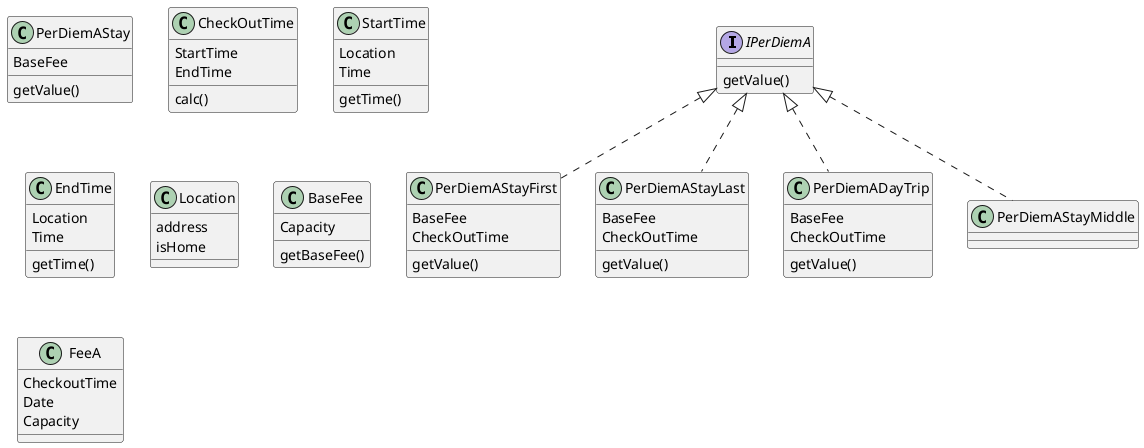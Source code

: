 @startuml
interface IPerDiemA {
    getValue()
}

class PerDiemAStayFirst {
    BaseFee
    CheckOutTime
    getValue()
}

class PerDiemAStay {
    BaseFee
    getValue()
}

class PerDiemAStayLast {
    BaseFee
    CheckOutTime
    getValue()
}

class PerDiemADayTrip {
    BaseFee
    CheckOutTime
    getValue()
}

class CheckOutTime {
    StartTime
    EndTime
    calc()
}

class StartTime {
    Location
    Time
    getTime()
}

class EndTime {
    Location
    Time
    getTime()
}

class Location {
    address
    isHome
}

class BaseFee {
    Capacity
    getBaseFee()
}

class FeeA {
    CheckoutTime
    Date
    Capacity
}

IPerDiemA <|.. PerDiemAStayFirst
IPerDiemA <|.. PerDiemAStayMiddle
IPerDiemA <|.. PerDiemAStayLast
IPerDiemA <|.. PerDiemADayTrip
@enduml